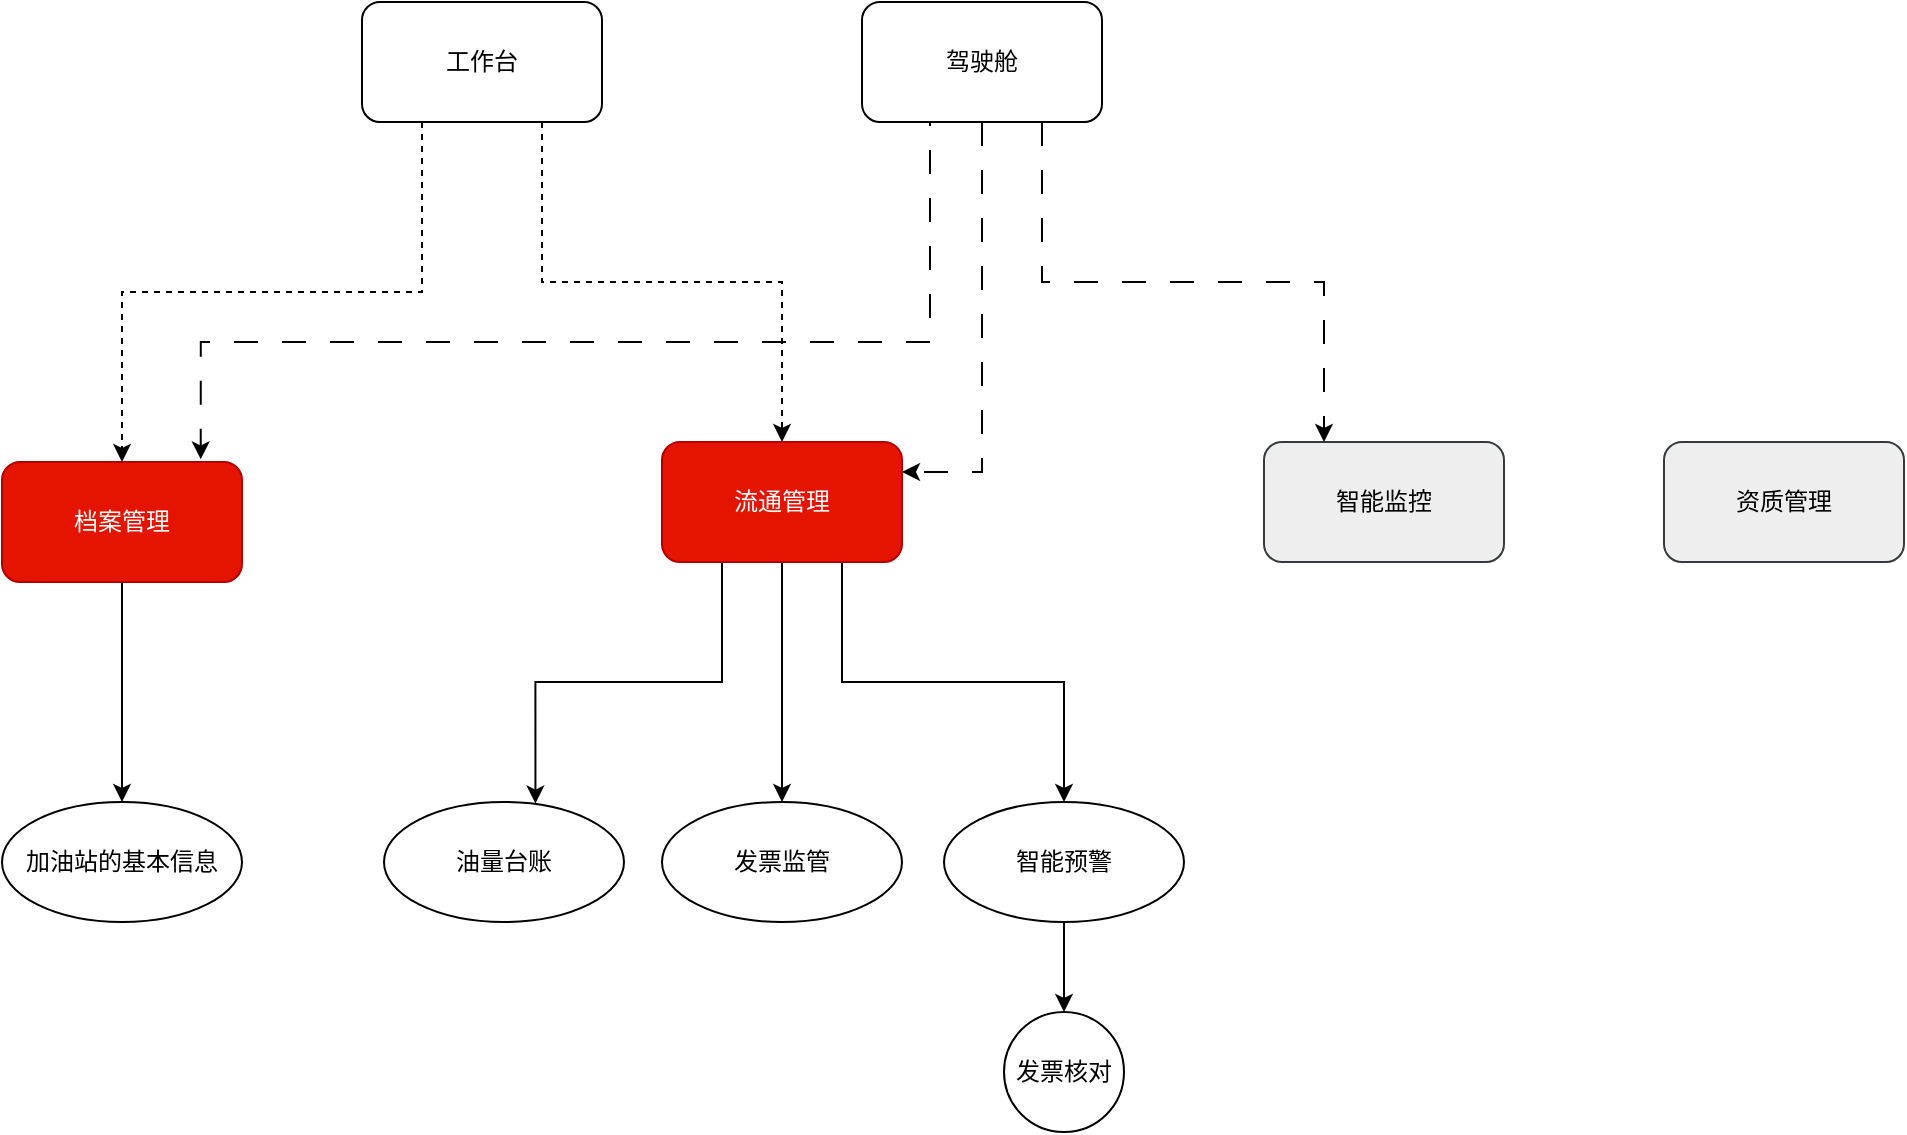 <mxfile version="21.1.1" type="github">
  <diagram id="C5RBs43oDa-KdzZeNtuy" name="Page-1">
    <mxGraphModel dx="1191" dy="668" grid="1" gridSize="10" guides="1" tooltips="1" connect="1" arrows="1" fold="1" page="1" pageScale="1" pageWidth="827" pageHeight="1169" math="0" shadow="0">
      <root>
        <mxCell id="WIyWlLk6GJQsqaUBKTNV-0" />
        <mxCell id="WIyWlLk6GJQsqaUBKTNV-1" parent="WIyWlLk6GJQsqaUBKTNV-0" />
        <mxCell id="YlMr-AtCacn_neBP1xB6-13" style="edgeStyle=orthogonalEdgeStyle;rounded=0;orthogonalLoop=1;jettySize=auto;html=1;exitX=0.5;exitY=1;exitDx=0;exitDy=0;entryX=0.5;entryY=0;entryDx=0;entryDy=0;" edge="1" parent="WIyWlLk6GJQsqaUBKTNV-1" source="YlMr-AtCacn_neBP1xB6-0" target="YlMr-AtCacn_neBP1xB6-12">
          <mxGeometry relative="1" as="geometry" />
        </mxCell>
        <mxCell id="YlMr-AtCacn_neBP1xB6-0" value="档案管理" style="rounded=1;whiteSpace=wrap;html=1;fillColor=#e51400;fontColor=#ffffff;strokeColor=#B20000;" vertex="1" parent="WIyWlLk6GJQsqaUBKTNV-1">
          <mxGeometry x="19" y="310" width="120" height="60" as="geometry" />
        </mxCell>
        <mxCell id="YlMr-AtCacn_neBP1xB6-1" value="资质管理" style="rounded=1;whiteSpace=wrap;html=1;fillColor=#eeeeee;strokeColor=#36393d;" vertex="1" parent="WIyWlLk6GJQsqaUBKTNV-1">
          <mxGeometry x="850" y="300" width="120" height="60" as="geometry" />
        </mxCell>
        <mxCell id="YlMr-AtCacn_neBP1xB6-9" style="edgeStyle=orthogonalEdgeStyle;rounded=0;orthogonalLoop=1;jettySize=auto;html=1;exitX=0.25;exitY=1;exitDx=0;exitDy=0;entryX=0.631;entryY=0.013;entryDx=0;entryDy=0;entryPerimeter=0;" edge="1" parent="WIyWlLk6GJQsqaUBKTNV-1" source="YlMr-AtCacn_neBP1xB6-2" target="YlMr-AtCacn_neBP1xB6-6">
          <mxGeometry relative="1" as="geometry" />
        </mxCell>
        <mxCell id="YlMr-AtCacn_neBP1xB6-10" style="edgeStyle=orthogonalEdgeStyle;rounded=0;orthogonalLoop=1;jettySize=auto;html=1;exitX=0.5;exitY=1;exitDx=0;exitDy=0;entryX=0.5;entryY=0;entryDx=0;entryDy=0;" edge="1" parent="WIyWlLk6GJQsqaUBKTNV-1" source="YlMr-AtCacn_neBP1xB6-2" target="YlMr-AtCacn_neBP1xB6-7">
          <mxGeometry relative="1" as="geometry" />
        </mxCell>
        <mxCell id="YlMr-AtCacn_neBP1xB6-11" style="edgeStyle=orthogonalEdgeStyle;rounded=0;orthogonalLoop=1;jettySize=auto;html=1;exitX=0.75;exitY=1;exitDx=0;exitDy=0;" edge="1" parent="WIyWlLk6GJQsqaUBKTNV-1" source="YlMr-AtCacn_neBP1xB6-2" target="YlMr-AtCacn_neBP1xB6-8">
          <mxGeometry relative="1" as="geometry" />
        </mxCell>
        <mxCell id="YlMr-AtCacn_neBP1xB6-2" value="流通管理" style="rounded=1;whiteSpace=wrap;html=1;fillColor=#e51400;fontColor=#ffffff;strokeColor=#B20000;" vertex="1" parent="WIyWlLk6GJQsqaUBKTNV-1">
          <mxGeometry x="349" y="300" width="120" height="60" as="geometry" />
        </mxCell>
        <mxCell id="YlMr-AtCacn_neBP1xB6-3" value="智能监控" style="rounded=1;whiteSpace=wrap;html=1;fillColor=#eeeeee;strokeColor=#36393d;" vertex="1" parent="WIyWlLk6GJQsqaUBKTNV-1">
          <mxGeometry x="650" y="300" width="120" height="60" as="geometry" />
        </mxCell>
        <mxCell id="YlMr-AtCacn_neBP1xB6-19" style="edgeStyle=orthogonalEdgeStyle;rounded=0;orthogonalLoop=1;jettySize=auto;html=1;exitX=0.2;exitY=1;exitDx=0;exitDy=0;entryX=0.828;entryY=-0.022;entryDx=0;entryDy=0;entryPerimeter=0;dashed=1;dashPattern=12 12;exitPerimeter=0;" edge="1" parent="WIyWlLk6GJQsqaUBKTNV-1" source="YlMr-AtCacn_neBP1xB6-4" target="YlMr-AtCacn_neBP1xB6-0">
          <mxGeometry relative="1" as="geometry">
            <Array as="points">
              <mxPoint x="483" y="250" />
              <mxPoint x="118" y="250" />
            </Array>
          </mxGeometry>
        </mxCell>
        <mxCell id="YlMr-AtCacn_neBP1xB6-20" style="edgeStyle=orthogonalEdgeStyle;rounded=0;orthogonalLoop=1;jettySize=auto;html=1;exitX=0.5;exitY=1;exitDx=0;exitDy=0;entryX=1;entryY=0.25;entryDx=0;entryDy=0;dashed=1;dashPattern=12 12;" edge="1" parent="WIyWlLk6GJQsqaUBKTNV-1" source="YlMr-AtCacn_neBP1xB6-4" target="YlMr-AtCacn_neBP1xB6-2">
          <mxGeometry relative="1" as="geometry">
            <mxPoint x="539" y="230" as="targetPoint" />
          </mxGeometry>
        </mxCell>
        <mxCell id="YlMr-AtCacn_neBP1xB6-21" style="edgeStyle=orthogonalEdgeStyle;rounded=0;orthogonalLoop=1;jettySize=auto;html=1;exitX=0.75;exitY=1;exitDx=0;exitDy=0;entryX=0.25;entryY=0;entryDx=0;entryDy=0;dashed=1;dashPattern=12 12;" edge="1" parent="WIyWlLk6GJQsqaUBKTNV-1" source="YlMr-AtCacn_neBP1xB6-4" target="YlMr-AtCacn_neBP1xB6-3">
          <mxGeometry relative="1" as="geometry" />
        </mxCell>
        <mxCell id="YlMr-AtCacn_neBP1xB6-4" value="驾驶舱" style="rounded=1;whiteSpace=wrap;html=1;" vertex="1" parent="WIyWlLk6GJQsqaUBKTNV-1">
          <mxGeometry x="449" y="80" width="120" height="60" as="geometry" />
        </mxCell>
        <mxCell id="YlMr-AtCacn_neBP1xB6-17" style="edgeStyle=orthogonalEdgeStyle;rounded=0;orthogonalLoop=1;jettySize=auto;html=1;exitX=0.25;exitY=1;exitDx=0;exitDy=0;dashed=1;" edge="1" parent="WIyWlLk6GJQsqaUBKTNV-1" source="YlMr-AtCacn_neBP1xB6-5" target="YlMr-AtCacn_neBP1xB6-0">
          <mxGeometry relative="1" as="geometry" />
        </mxCell>
        <mxCell id="YlMr-AtCacn_neBP1xB6-18" style="edgeStyle=orthogonalEdgeStyle;rounded=0;orthogonalLoop=1;jettySize=auto;html=1;exitX=0.75;exitY=1;exitDx=0;exitDy=0;entryX=0.5;entryY=0;entryDx=0;entryDy=0;dashed=1;" edge="1" parent="WIyWlLk6GJQsqaUBKTNV-1" source="YlMr-AtCacn_neBP1xB6-5" target="YlMr-AtCacn_neBP1xB6-2">
          <mxGeometry relative="1" as="geometry" />
        </mxCell>
        <mxCell id="YlMr-AtCacn_neBP1xB6-5" value="工作台" style="rounded=1;whiteSpace=wrap;html=1;" vertex="1" parent="WIyWlLk6GJQsqaUBKTNV-1">
          <mxGeometry x="199" y="80" width="120" height="60" as="geometry" />
        </mxCell>
        <mxCell id="YlMr-AtCacn_neBP1xB6-6" value="油量台账" style="ellipse;whiteSpace=wrap;html=1;" vertex="1" parent="WIyWlLk6GJQsqaUBKTNV-1">
          <mxGeometry x="210" y="480" width="120" height="60" as="geometry" />
        </mxCell>
        <mxCell id="YlMr-AtCacn_neBP1xB6-7" value="发票监管" style="ellipse;whiteSpace=wrap;html=1;" vertex="1" parent="WIyWlLk6GJQsqaUBKTNV-1">
          <mxGeometry x="349" y="480" width="120" height="60" as="geometry" />
        </mxCell>
        <mxCell id="YlMr-AtCacn_neBP1xB6-15" style="edgeStyle=orthogonalEdgeStyle;rounded=0;orthogonalLoop=1;jettySize=auto;html=1;exitX=0.5;exitY=1;exitDx=0;exitDy=0;" edge="1" parent="WIyWlLk6GJQsqaUBKTNV-1" source="YlMr-AtCacn_neBP1xB6-8" target="YlMr-AtCacn_neBP1xB6-14">
          <mxGeometry relative="1" as="geometry" />
        </mxCell>
        <mxCell id="YlMr-AtCacn_neBP1xB6-8" value="智能预警" style="ellipse;whiteSpace=wrap;html=1;" vertex="1" parent="WIyWlLk6GJQsqaUBKTNV-1">
          <mxGeometry x="490" y="480" width="120" height="60" as="geometry" />
        </mxCell>
        <mxCell id="YlMr-AtCacn_neBP1xB6-12" value="加油站的基本信息" style="ellipse;whiteSpace=wrap;html=1;" vertex="1" parent="WIyWlLk6GJQsqaUBKTNV-1">
          <mxGeometry x="19" y="480" width="120" height="60" as="geometry" />
        </mxCell>
        <mxCell id="YlMr-AtCacn_neBP1xB6-14" value="发票核对" style="ellipse;whiteSpace=wrap;html=1;aspect=fixed;" vertex="1" parent="WIyWlLk6GJQsqaUBKTNV-1">
          <mxGeometry x="520" y="585" width="60" height="60" as="geometry" />
        </mxCell>
      </root>
    </mxGraphModel>
  </diagram>
</mxfile>
